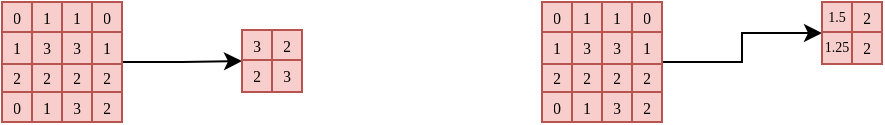 <mxfile version="26.0.6">
  <diagram name="第 1 页" id="izp8Pm4jLJMSe67JTXpb">
    <mxGraphModel dx="589" dy="300" grid="1" gridSize="10" guides="1" tooltips="1" connect="1" arrows="1" fold="1" page="1" pageScale="1" pageWidth="827" pageHeight="1169" math="0" shadow="0">
      <root>
        <mxCell id="0" />
        <mxCell id="1" parent="0" />
        <mxCell id="DKYEslgWa8Cab13rM7Y5-69" value="" style="edgeStyle=orthogonalEdgeStyle;rounded=0;orthogonalLoop=1;jettySize=auto;html=1;fontSize=8;fontFamily=Times New Roman;" edge="1" parent="1" source="DKYEslgWa8Cab13rM7Y5-1" target="DKYEslgWa8Cab13rM7Y5-48">
          <mxGeometry relative="1" as="geometry" />
        </mxCell>
        <mxCell id="DKYEslgWa8Cab13rM7Y5-1" value="" style="shape=table;startSize=0;container=1;collapsible=0;childLayout=tableLayout;fontSize=8;fontFamily=Times New Roman;swimlaneLine=1;fillColor=#f8cecc;strokeColor=#b85450;" vertex="1" parent="1">
          <mxGeometry x="120" y="120" width="60" height="60" as="geometry" />
        </mxCell>
        <mxCell id="DKYEslgWa8Cab13rM7Y5-2" style="shape=tableRow;horizontal=0;startSize=0;swimlaneHead=0;swimlaneBody=0;strokeColor=inherit;top=0;left=0;bottom=0;right=0;collapsible=0;dropTarget=0;fillColor=none;points=[[0,0.5],[1,0.5]];portConstraint=eastwest;fontSize=8;fontFamily=Times New Roman;" vertex="1" parent="DKYEslgWa8Cab13rM7Y5-1">
          <mxGeometry width="60" height="15" as="geometry" />
        </mxCell>
        <mxCell id="DKYEslgWa8Cab13rM7Y5-3" value="0" style="shape=partialRectangle;html=1;whiteSpace=wrap;connectable=0;strokeColor=inherit;overflow=hidden;fillColor=none;top=0;left=0;bottom=0;right=0;pointerEvents=1;fontSize=8;fontFamily=Times New Roman;" vertex="1" parent="DKYEslgWa8Cab13rM7Y5-2">
          <mxGeometry width="15" height="15" as="geometry">
            <mxRectangle width="15" height="15" as="alternateBounds" />
          </mxGeometry>
        </mxCell>
        <mxCell id="DKYEslgWa8Cab13rM7Y5-4" value="1" style="shape=partialRectangle;html=1;whiteSpace=wrap;connectable=0;strokeColor=inherit;overflow=hidden;fillColor=none;top=0;left=0;bottom=0;right=0;pointerEvents=1;fontSize=8;fontFamily=Times New Roman;" vertex="1" parent="DKYEslgWa8Cab13rM7Y5-2">
          <mxGeometry x="15" width="15" height="15" as="geometry">
            <mxRectangle width="15" height="15" as="alternateBounds" />
          </mxGeometry>
        </mxCell>
        <mxCell id="DKYEslgWa8Cab13rM7Y5-5" value="1" style="shape=partialRectangle;html=1;whiteSpace=wrap;connectable=0;strokeColor=inherit;overflow=hidden;fillColor=none;top=0;left=0;bottom=0;right=0;pointerEvents=1;fontSize=8;fontFamily=Times New Roman;" vertex="1" parent="DKYEslgWa8Cab13rM7Y5-2">
          <mxGeometry x="30" width="15" height="15" as="geometry">
            <mxRectangle width="15" height="15" as="alternateBounds" />
          </mxGeometry>
        </mxCell>
        <mxCell id="DKYEslgWa8Cab13rM7Y5-6" value="0" style="shape=partialRectangle;html=1;whiteSpace=wrap;connectable=0;strokeColor=inherit;overflow=hidden;fillColor=none;top=0;left=0;bottom=0;right=0;pointerEvents=1;fontSize=8;fontFamily=Times New Roman;" vertex="1" parent="DKYEslgWa8Cab13rM7Y5-2">
          <mxGeometry x="45" width="15" height="15" as="geometry">
            <mxRectangle width="15" height="15" as="alternateBounds" />
          </mxGeometry>
        </mxCell>
        <mxCell id="DKYEslgWa8Cab13rM7Y5-7" style="shape=tableRow;horizontal=0;startSize=0;swimlaneHead=0;swimlaneBody=0;strokeColor=inherit;top=0;left=0;bottom=0;right=0;collapsible=0;dropTarget=0;fillColor=none;points=[[0,0.5],[1,0.5]];portConstraint=eastwest;fontSize=8;fontFamily=Times New Roman;" vertex="1" parent="DKYEslgWa8Cab13rM7Y5-1">
          <mxGeometry y="15" width="60" height="16" as="geometry" />
        </mxCell>
        <mxCell id="DKYEslgWa8Cab13rM7Y5-8" value="1" style="shape=partialRectangle;html=1;whiteSpace=wrap;connectable=0;strokeColor=inherit;overflow=hidden;fillColor=none;top=0;left=0;bottom=0;right=0;pointerEvents=1;fontSize=8;fontFamily=Times New Roman;" vertex="1" parent="DKYEslgWa8Cab13rM7Y5-7">
          <mxGeometry width="15" height="16" as="geometry">
            <mxRectangle width="15" height="16" as="alternateBounds" />
          </mxGeometry>
        </mxCell>
        <mxCell id="DKYEslgWa8Cab13rM7Y5-9" value="3" style="shape=partialRectangle;html=1;whiteSpace=wrap;connectable=0;strokeColor=inherit;overflow=hidden;fillColor=none;top=0;left=0;bottom=0;right=0;pointerEvents=1;fontSize=8;fontFamily=Times New Roman;" vertex="1" parent="DKYEslgWa8Cab13rM7Y5-7">
          <mxGeometry x="15" width="15" height="16" as="geometry">
            <mxRectangle width="15" height="16" as="alternateBounds" />
          </mxGeometry>
        </mxCell>
        <mxCell id="DKYEslgWa8Cab13rM7Y5-10" value="3" style="shape=partialRectangle;html=1;whiteSpace=wrap;connectable=0;strokeColor=inherit;overflow=hidden;fillColor=none;top=0;left=0;bottom=0;right=0;pointerEvents=1;fontSize=8;fontFamily=Times New Roman;" vertex="1" parent="DKYEslgWa8Cab13rM7Y5-7">
          <mxGeometry x="30" width="15" height="16" as="geometry">
            <mxRectangle width="15" height="16" as="alternateBounds" />
          </mxGeometry>
        </mxCell>
        <mxCell id="DKYEslgWa8Cab13rM7Y5-11" value="1" style="shape=partialRectangle;html=1;whiteSpace=wrap;connectable=0;strokeColor=inherit;overflow=hidden;fillColor=none;top=0;left=0;bottom=0;right=0;pointerEvents=1;fontSize=8;fontFamily=Times New Roman;" vertex="1" parent="DKYEslgWa8Cab13rM7Y5-7">
          <mxGeometry x="45" width="15" height="16" as="geometry">
            <mxRectangle width="15" height="16" as="alternateBounds" />
          </mxGeometry>
        </mxCell>
        <mxCell id="DKYEslgWa8Cab13rM7Y5-12" style="shape=tableRow;horizontal=0;startSize=0;swimlaneHead=0;swimlaneBody=0;strokeColor=inherit;top=0;left=0;bottom=0;right=0;collapsible=0;dropTarget=0;fillColor=none;points=[[0,0.5],[1,0.5]];portConstraint=eastwest;fontSize=8;fontFamily=Times New Roman;" vertex="1" parent="DKYEslgWa8Cab13rM7Y5-1">
          <mxGeometry y="31" width="60" height="14" as="geometry" />
        </mxCell>
        <mxCell id="DKYEslgWa8Cab13rM7Y5-13" value="2" style="shape=partialRectangle;html=1;whiteSpace=wrap;connectable=0;strokeColor=inherit;overflow=hidden;fillColor=none;top=0;left=0;bottom=0;right=0;pointerEvents=1;fontSize=8;fontFamily=Times New Roman;" vertex="1" parent="DKYEslgWa8Cab13rM7Y5-12">
          <mxGeometry width="15" height="14" as="geometry">
            <mxRectangle width="15" height="14" as="alternateBounds" />
          </mxGeometry>
        </mxCell>
        <mxCell id="DKYEslgWa8Cab13rM7Y5-14" value="2" style="shape=partialRectangle;html=1;whiteSpace=wrap;connectable=0;strokeColor=inherit;overflow=hidden;fillColor=none;top=0;left=0;bottom=0;right=0;pointerEvents=1;fontSize=8;fontFamily=Times New Roman;" vertex="1" parent="DKYEslgWa8Cab13rM7Y5-12">
          <mxGeometry x="15" width="15" height="14" as="geometry">
            <mxRectangle width="15" height="14" as="alternateBounds" />
          </mxGeometry>
        </mxCell>
        <mxCell id="DKYEslgWa8Cab13rM7Y5-15" value="2" style="shape=partialRectangle;html=1;whiteSpace=wrap;connectable=0;strokeColor=inherit;overflow=hidden;fillColor=none;top=0;left=0;bottom=0;right=0;pointerEvents=1;fontSize=8;fontFamily=Times New Roman;" vertex="1" parent="DKYEslgWa8Cab13rM7Y5-12">
          <mxGeometry x="30" width="15" height="14" as="geometry">
            <mxRectangle width="15" height="14" as="alternateBounds" />
          </mxGeometry>
        </mxCell>
        <mxCell id="DKYEslgWa8Cab13rM7Y5-16" value="2" style="shape=partialRectangle;html=1;whiteSpace=wrap;connectable=0;strokeColor=inherit;overflow=hidden;fillColor=none;top=0;left=0;bottom=0;right=0;pointerEvents=1;fontSize=8;fontFamily=Times New Roman;" vertex="1" parent="DKYEslgWa8Cab13rM7Y5-12">
          <mxGeometry x="45" width="15" height="14" as="geometry">
            <mxRectangle width="15" height="14" as="alternateBounds" />
          </mxGeometry>
        </mxCell>
        <mxCell id="DKYEslgWa8Cab13rM7Y5-17" style="shape=tableRow;horizontal=0;startSize=0;swimlaneHead=0;swimlaneBody=0;strokeColor=inherit;top=0;left=0;bottom=0;right=0;collapsible=0;dropTarget=0;fillColor=none;points=[[0,0.5],[1,0.5]];portConstraint=eastwest;fontSize=8;fontFamily=Times New Roman;" vertex="1" parent="DKYEslgWa8Cab13rM7Y5-1">
          <mxGeometry y="45" width="60" height="15" as="geometry" />
        </mxCell>
        <mxCell id="DKYEslgWa8Cab13rM7Y5-18" value="0" style="shape=partialRectangle;html=1;whiteSpace=wrap;connectable=0;strokeColor=inherit;overflow=hidden;fillColor=none;top=0;left=0;bottom=0;right=0;pointerEvents=1;fontSize=8;fontFamily=Times New Roman;" vertex="1" parent="DKYEslgWa8Cab13rM7Y5-17">
          <mxGeometry width="15" height="15" as="geometry">
            <mxRectangle width="15" height="15" as="alternateBounds" />
          </mxGeometry>
        </mxCell>
        <mxCell id="DKYEslgWa8Cab13rM7Y5-19" value="1" style="shape=partialRectangle;html=1;whiteSpace=wrap;connectable=0;strokeColor=inherit;overflow=hidden;fillColor=none;top=0;left=0;bottom=0;right=0;pointerEvents=1;fontSize=8;fontFamily=Times New Roman;" vertex="1" parent="DKYEslgWa8Cab13rM7Y5-17">
          <mxGeometry x="15" width="15" height="15" as="geometry">
            <mxRectangle width="15" height="15" as="alternateBounds" />
          </mxGeometry>
        </mxCell>
        <mxCell id="DKYEslgWa8Cab13rM7Y5-20" value="3" style="shape=partialRectangle;html=1;whiteSpace=wrap;connectable=0;strokeColor=inherit;overflow=hidden;fillColor=none;top=0;left=0;bottom=0;right=0;pointerEvents=1;fontSize=8;fontFamily=Times New Roman;" vertex="1" parent="DKYEslgWa8Cab13rM7Y5-17">
          <mxGeometry x="30" width="15" height="15" as="geometry">
            <mxRectangle width="15" height="15" as="alternateBounds" />
          </mxGeometry>
        </mxCell>
        <mxCell id="DKYEslgWa8Cab13rM7Y5-21" value="2" style="shape=partialRectangle;html=1;whiteSpace=wrap;connectable=0;strokeColor=inherit;overflow=hidden;fillColor=none;top=0;left=0;bottom=0;right=0;pointerEvents=1;fontSize=8;fontFamily=Times New Roman;" vertex="1" parent="DKYEslgWa8Cab13rM7Y5-17">
          <mxGeometry x="45" width="15" height="15" as="geometry">
            <mxRectangle width="15" height="15" as="alternateBounds" />
          </mxGeometry>
        </mxCell>
        <mxCell id="DKYEslgWa8Cab13rM7Y5-126" value="" style="edgeStyle=orthogonalEdgeStyle;rounded=0;orthogonalLoop=1;jettySize=auto;html=1;fontSize=8;fontFamily=Times New Roman;" edge="1" parent="1" source="DKYEslgWa8Cab13rM7Y5-22" target="DKYEslgWa8Cab13rM7Y5-105">
          <mxGeometry relative="1" as="geometry" />
        </mxCell>
        <mxCell id="DKYEslgWa8Cab13rM7Y5-22" value="" style="shape=table;startSize=0;container=1;collapsible=0;childLayout=tableLayout;fontSize=8;fontFamily=Times New Roman;swimlaneLine=1;fillColor=#f8cecc;strokeColor=#b85450;" vertex="1" parent="1">
          <mxGeometry x="390" y="120" width="60" height="60" as="geometry" />
        </mxCell>
        <mxCell id="DKYEslgWa8Cab13rM7Y5-23" style="shape=tableRow;horizontal=0;startSize=0;swimlaneHead=0;swimlaneBody=0;strokeColor=inherit;top=0;left=0;bottom=0;right=0;collapsible=0;dropTarget=0;fillColor=none;points=[[0,0.5],[1,0.5]];portConstraint=eastwest;fontSize=8;fontFamily=Times New Roman;" vertex="1" parent="DKYEslgWa8Cab13rM7Y5-22">
          <mxGeometry width="60" height="15" as="geometry" />
        </mxCell>
        <mxCell id="DKYEslgWa8Cab13rM7Y5-24" value="0" style="shape=partialRectangle;html=1;whiteSpace=wrap;connectable=0;strokeColor=inherit;overflow=hidden;fillColor=none;top=0;left=0;bottom=0;right=0;pointerEvents=1;fontSize=8;fontFamily=Times New Roman;" vertex="1" parent="DKYEslgWa8Cab13rM7Y5-23">
          <mxGeometry width="15" height="15" as="geometry">
            <mxRectangle width="15" height="15" as="alternateBounds" />
          </mxGeometry>
        </mxCell>
        <mxCell id="DKYEslgWa8Cab13rM7Y5-25" value="1" style="shape=partialRectangle;html=1;whiteSpace=wrap;connectable=0;strokeColor=inherit;overflow=hidden;fillColor=none;top=0;left=0;bottom=0;right=0;pointerEvents=1;fontSize=8;fontFamily=Times New Roman;" vertex="1" parent="DKYEslgWa8Cab13rM7Y5-23">
          <mxGeometry x="15" width="15" height="15" as="geometry">
            <mxRectangle width="15" height="15" as="alternateBounds" />
          </mxGeometry>
        </mxCell>
        <mxCell id="DKYEslgWa8Cab13rM7Y5-26" value="1" style="shape=partialRectangle;html=1;whiteSpace=wrap;connectable=0;strokeColor=inherit;overflow=hidden;fillColor=none;top=0;left=0;bottom=0;right=0;pointerEvents=1;fontSize=8;fontFamily=Times New Roman;" vertex="1" parent="DKYEslgWa8Cab13rM7Y5-23">
          <mxGeometry x="30" width="15" height="15" as="geometry">
            <mxRectangle width="15" height="15" as="alternateBounds" />
          </mxGeometry>
        </mxCell>
        <mxCell id="DKYEslgWa8Cab13rM7Y5-27" value="0" style="shape=partialRectangle;html=1;whiteSpace=wrap;connectable=0;strokeColor=inherit;overflow=hidden;fillColor=none;top=0;left=0;bottom=0;right=0;pointerEvents=1;fontSize=8;fontFamily=Times New Roman;" vertex="1" parent="DKYEslgWa8Cab13rM7Y5-23">
          <mxGeometry x="45" width="15" height="15" as="geometry">
            <mxRectangle width="15" height="15" as="alternateBounds" />
          </mxGeometry>
        </mxCell>
        <mxCell id="DKYEslgWa8Cab13rM7Y5-28" style="shape=tableRow;horizontal=0;startSize=0;swimlaneHead=0;swimlaneBody=0;strokeColor=inherit;top=0;left=0;bottom=0;right=0;collapsible=0;dropTarget=0;fillColor=none;points=[[0,0.5],[1,0.5]];portConstraint=eastwest;fontSize=8;fontFamily=Times New Roman;" vertex="1" parent="DKYEslgWa8Cab13rM7Y5-22">
          <mxGeometry y="15" width="60" height="16" as="geometry" />
        </mxCell>
        <mxCell id="DKYEslgWa8Cab13rM7Y5-29" value="1" style="shape=partialRectangle;html=1;whiteSpace=wrap;connectable=0;strokeColor=inherit;overflow=hidden;fillColor=none;top=0;left=0;bottom=0;right=0;pointerEvents=1;fontSize=8;fontFamily=Times New Roman;" vertex="1" parent="DKYEslgWa8Cab13rM7Y5-28">
          <mxGeometry width="15" height="16" as="geometry">
            <mxRectangle width="15" height="16" as="alternateBounds" />
          </mxGeometry>
        </mxCell>
        <mxCell id="DKYEslgWa8Cab13rM7Y5-30" value="3" style="shape=partialRectangle;html=1;whiteSpace=wrap;connectable=0;strokeColor=inherit;overflow=hidden;fillColor=none;top=0;left=0;bottom=0;right=0;pointerEvents=1;fontSize=8;fontFamily=Times New Roman;" vertex="1" parent="DKYEslgWa8Cab13rM7Y5-28">
          <mxGeometry x="15" width="15" height="16" as="geometry">
            <mxRectangle width="15" height="16" as="alternateBounds" />
          </mxGeometry>
        </mxCell>
        <mxCell id="DKYEslgWa8Cab13rM7Y5-31" value="3" style="shape=partialRectangle;html=1;whiteSpace=wrap;connectable=0;strokeColor=inherit;overflow=hidden;fillColor=none;top=0;left=0;bottom=0;right=0;pointerEvents=1;fontSize=8;fontFamily=Times New Roman;" vertex="1" parent="DKYEslgWa8Cab13rM7Y5-28">
          <mxGeometry x="30" width="15" height="16" as="geometry">
            <mxRectangle width="15" height="16" as="alternateBounds" />
          </mxGeometry>
        </mxCell>
        <mxCell id="DKYEslgWa8Cab13rM7Y5-32" value="1" style="shape=partialRectangle;html=1;whiteSpace=wrap;connectable=0;strokeColor=inherit;overflow=hidden;fillColor=none;top=0;left=0;bottom=0;right=0;pointerEvents=1;fontSize=8;fontFamily=Times New Roman;" vertex="1" parent="DKYEslgWa8Cab13rM7Y5-28">
          <mxGeometry x="45" width="15" height="16" as="geometry">
            <mxRectangle width="15" height="16" as="alternateBounds" />
          </mxGeometry>
        </mxCell>
        <mxCell id="DKYEslgWa8Cab13rM7Y5-33" style="shape=tableRow;horizontal=0;startSize=0;swimlaneHead=0;swimlaneBody=0;strokeColor=inherit;top=0;left=0;bottom=0;right=0;collapsible=0;dropTarget=0;fillColor=none;points=[[0,0.5],[1,0.5]];portConstraint=eastwest;fontSize=8;fontFamily=Times New Roman;" vertex="1" parent="DKYEslgWa8Cab13rM7Y5-22">
          <mxGeometry y="31" width="60" height="14" as="geometry" />
        </mxCell>
        <mxCell id="DKYEslgWa8Cab13rM7Y5-34" value="2" style="shape=partialRectangle;html=1;whiteSpace=wrap;connectable=0;strokeColor=inherit;overflow=hidden;fillColor=none;top=0;left=0;bottom=0;right=0;pointerEvents=1;fontSize=8;fontFamily=Times New Roman;" vertex="1" parent="DKYEslgWa8Cab13rM7Y5-33">
          <mxGeometry width="15" height="14" as="geometry">
            <mxRectangle width="15" height="14" as="alternateBounds" />
          </mxGeometry>
        </mxCell>
        <mxCell id="DKYEslgWa8Cab13rM7Y5-35" value="2" style="shape=partialRectangle;html=1;whiteSpace=wrap;connectable=0;strokeColor=inherit;overflow=hidden;fillColor=none;top=0;left=0;bottom=0;right=0;pointerEvents=1;fontSize=8;fontFamily=Times New Roman;" vertex="1" parent="DKYEslgWa8Cab13rM7Y5-33">
          <mxGeometry x="15" width="15" height="14" as="geometry">
            <mxRectangle width="15" height="14" as="alternateBounds" />
          </mxGeometry>
        </mxCell>
        <mxCell id="DKYEslgWa8Cab13rM7Y5-36" value="2" style="shape=partialRectangle;html=1;whiteSpace=wrap;connectable=0;strokeColor=inherit;overflow=hidden;fillColor=none;top=0;left=0;bottom=0;right=0;pointerEvents=1;fontSize=8;fontFamily=Times New Roman;" vertex="1" parent="DKYEslgWa8Cab13rM7Y5-33">
          <mxGeometry x="30" width="15" height="14" as="geometry">
            <mxRectangle width="15" height="14" as="alternateBounds" />
          </mxGeometry>
        </mxCell>
        <mxCell id="DKYEslgWa8Cab13rM7Y5-37" value="2" style="shape=partialRectangle;html=1;whiteSpace=wrap;connectable=0;strokeColor=inherit;overflow=hidden;fillColor=none;top=0;left=0;bottom=0;right=0;pointerEvents=1;fontSize=8;fontFamily=Times New Roman;" vertex="1" parent="DKYEslgWa8Cab13rM7Y5-33">
          <mxGeometry x="45" width="15" height="14" as="geometry">
            <mxRectangle width="15" height="14" as="alternateBounds" />
          </mxGeometry>
        </mxCell>
        <mxCell id="DKYEslgWa8Cab13rM7Y5-38" style="shape=tableRow;horizontal=0;startSize=0;swimlaneHead=0;swimlaneBody=0;strokeColor=inherit;top=0;left=0;bottom=0;right=0;collapsible=0;dropTarget=0;fillColor=none;points=[[0,0.5],[1,0.5]];portConstraint=eastwest;fontSize=8;fontFamily=Times New Roman;" vertex="1" parent="DKYEslgWa8Cab13rM7Y5-22">
          <mxGeometry y="45" width="60" height="15" as="geometry" />
        </mxCell>
        <mxCell id="DKYEslgWa8Cab13rM7Y5-39" value="0" style="shape=partialRectangle;html=1;whiteSpace=wrap;connectable=0;strokeColor=inherit;overflow=hidden;fillColor=none;top=0;left=0;bottom=0;right=0;pointerEvents=1;fontSize=8;fontFamily=Times New Roman;" vertex="1" parent="DKYEslgWa8Cab13rM7Y5-38">
          <mxGeometry width="15" height="15" as="geometry">
            <mxRectangle width="15" height="15" as="alternateBounds" />
          </mxGeometry>
        </mxCell>
        <mxCell id="DKYEslgWa8Cab13rM7Y5-40" value="1" style="shape=partialRectangle;html=1;whiteSpace=wrap;connectable=0;strokeColor=inherit;overflow=hidden;fillColor=none;top=0;left=0;bottom=0;right=0;pointerEvents=1;fontSize=8;fontFamily=Times New Roman;" vertex="1" parent="DKYEslgWa8Cab13rM7Y5-38">
          <mxGeometry x="15" width="15" height="15" as="geometry">
            <mxRectangle width="15" height="15" as="alternateBounds" />
          </mxGeometry>
        </mxCell>
        <mxCell id="DKYEslgWa8Cab13rM7Y5-41" value="3" style="shape=partialRectangle;html=1;whiteSpace=wrap;connectable=0;strokeColor=inherit;overflow=hidden;fillColor=none;top=0;left=0;bottom=0;right=0;pointerEvents=1;fontSize=8;fontFamily=Times New Roman;" vertex="1" parent="DKYEslgWa8Cab13rM7Y5-38">
          <mxGeometry x="30" width="15" height="15" as="geometry">
            <mxRectangle width="15" height="15" as="alternateBounds" />
          </mxGeometry>
        </mxCell>
        <mxCell id="DKYEslgWa8Cab13rM7Y5-42" value="2" style="shape=partialRectangle;html=1;whiteSpace=wrap;connectable=0;strokeColor=inherit;overflow=hidden;fillColor=none;top=0;left=0;bottom=0;right=0;pointerEvents=1;fontSize=8;fontFamily=Times New Roman;" vertex="1" parent="DKYEslgWa8Cab13rM7Y5-38">
          <mxGeometry x="45" width="15" height="15" as="geometry">
            <mxRectangle width="15" height="15" as="alternateBounds" />
          </mxGeometry>
        </mxCell>
        <mxCell id="DKYEslgWa8Cab13rM7Y5-48" value="" style="shape=table;startSize=0;container=1;collapsible=0;childLayout=tableLayout;fontSize=8;fontFamily=Times New Roman;swimlaneLine=1;fillColor=#f8cecc;strokeColor=#b85450;" vertex="1" parent="1">
          <mxGeometry x="240" y="134" width="30" height="31" as="geometry" />
        </mxCell>
        <mxCell id="DKYEslgWa8Cab13rM7Y5-49" style="shape=tableRow;horizontal=0;startSize=0;swimlaneHead=0;swimlaneBody=0;strokeColor=inherit;top=0;left=0;bottom=0;right=0;collapsible=0;dropTarget=0;fillColor=none;points=[[0,0.5],[1,0.5]];portConstraint=eastwest;fontSize=8;fontFamily=Times New Roman;" vertex="1" parent="DKYEslgWa8Cab13rM7Y5-48">
          <mxGeometry width="30" height="15" as="geometry" />
        </mxCell>
        <mxCell id="DKYEslgWa8Cab13rM7Y5-50" value="3" style="shape=partialRectangle;html=1;whiteSpace=wrap;connectable=0;strokeColor=inherit;overflow=hidden;fillColor=none;top=0;left=0;bottom=0;right=0;pointerEvents=1;fontSize=8;fontFamily=Times New Roman;" vertex="1" parent="DKYEslgWa8Cab13rM7Y5-49">
          <mxGeometry width="15" height="15" as="geometry">
            <mxRectangle width="15" height="15" as="alternateBounds" />
          </mxGeometry>
        </mxCell>
        <mxCell id="DKYEslgWa8Cab13rM7Y5-51" value="2" style="shape=partialRectangle;html=1;whiteSpace=wrap;connectable=0;strokeColor=inherit;overflow=hidden;fillColor=none;top=0;left=0;bottom=0;right=0;pointerEvents=1;fontSize=8;fontFamily=Times New Roman;" vertex="1" parent="DKYEslgWa8Cab13rM7Y5-49">
          <mxGeometry x="15" width="15" height="15" as="geometry">
            <mxRectangle width="15" height="15" as="alternateBounds" />
          </mxGeometry>
        </mxCell>
        <mxCell id="DKYEslgWa8Cab13rM7Y5-54" style="shape=tableRow;horizontal=0;startSize=0;swimlaneHead=0;swimlaneBody=0;strokeColor=inherit;top=0;left=0;bottom=0;right=0;collapsible=0;dropTarget=0;fillColor=none;points=[[0,0.5],[1,0.5]];portConstraint=eastwest;fontSize=8;fontFamily=Times New Roman;" vertex="1" parent="DKYEslgWa8Cab13rM7Y5-48">
          <mxGeometry y="15" width="30" height="16" as="geometry" />
        </mxCell>
        <mxCell id="DKYEslgWa8Cab13rM7Y5-55" value="2" style="shape=partialRectangle;html=1;whiteSpace=wrap;connectable=0;strokeColor=inherit;overflow=hidden;fillColor=none;top=0;left=0;bottom=0;right=0;pointerEvents=1;fontSize=8;fontFamily=Times New Roman;" vertex="1" parent="DKYEslgWa8Cab13rM7Y5-54">
          <mxGeometry width="15" height="16" as="geometry">
            <mxRectangle width="15" height="16" as="alternateBounds" />
          </mxGeometry>
        </mxCell>
        <mxCell id="DKYEslgWa8Cab13rM7Y5-56" value="3" style="shape=partialRectangle;html=1;whiteSpace=wrap;connectable=0;strokeColor=inherit;overflow=hidden;fillColor=none;top=0;left=0;bottom=0;right=0;pointerEvents=1;fontSize=8;fontFamily=Times New Roman;" vertex="1" parent="DKYEslgWa8Cab13rM7Y5-54">
          <mxGeometry x="15" width="15" height="16" as="geometry">
            <mxRectangle width="15" height="16" as="alternateBounds" />
          </mxGeometry>
        </mxCell>
        <mxCell id="DKYEslgWa8Cab13rM7Y5-105" value="" style="shape=table;startSize=0;container=1;collapsible=0;childLayout=tableLayout;fontSize=8;fontFamily=Times New Roman;swimlaneLine=1;fillColor=#f8cecc;strokeColor=#b85450;" vertex="1" parent="1">
          <mxGeometry x="530" y="120" width="30" height="31" as="geometry" />
        </mxCell>
        <mxCell id="DKYEslgWa8Cab13rM7Y5-106" style="shape=tableRow;horizontal=0;startSize=0;swimlaneHead=0;swimlaneBody=0;strokeColor=inherit;top=0;left=0;bottom=0;right=0;collapsible=0;dropTarget=0;fillColor=none;points=[[0,0.5],[1,0.5]];portConstraint=eastwest;fontSize=8;fontFamily=Times New Roman;" vertex="1" parent="DKYEslgWa8Cab13rM7Y5-105">
          <mxGeometry width="30" height="15" as="geometry" />
        </mxCell>
        <mxCell id="DKYEslgWa8Cab13rM7Y5-107" value="1.5" style="shape=partialRectangle;html=1;whiteSpace=wrap;connectable=0;strokeColor=inherit;overflow=hidden;fillColor=none;top=0;left=0;bottom=0;right=0;pointerEvents=1;fontSize=7;fontFamily=Times New Roman;" vertex="1" parent="DKYEslgWa8Cab13rM7Y5-106">
          <mxGeometry width="15" height="15" as="geometry">
            <mxRectangle width="15" height="15" as="alternateBounds" />
          </mxGeometry>
        </mxCell>
        <mxCell id="DKYEslgWa8Cab13rM7Y5-108" value="2" style="shape=partialRectangle;html=1;whiteSpace=wrap;connectable=0;strokeColor=inherit;overflow=hidden;fillColor=none;top=0;left=0;bottom=0;right=0;pointerEvents=1;fontSize=8;fontFamily=Times New Roman;" vertex="1" parent="DKYEslgWa8Cab13rM7Y5-106">
          <mxGeometry x="15" width="15" height="15" as="geometry">
            <mxRectangle width="15" height="15" as="alternateBounds" />
          </mxGeometry>
        </mxCell>
        <mxCell id="DKYEslgWa8Cab13rM7Y5-111" style="shape=tableRow;horizontal=0;startSize=0;swimlaneHead=0;swimlaneBody=0;strokeColor=inherit;top=0;left=0;bottom=0;right=0;collapsible=0;dropTarget=0;fillColor=none;points=[[0,0.5],[1,0.5]];portConstraint=eastwest;fontSize=8;fontFamily=Times New Roman;" vertex="1" parent="DKYEslgWa8Cab13rM7Y5-105">
          <mxGeometry y="15" width="30" height="16" as="geometry" />
        </mxCell>
        <mxCell id="DKYEslgWa8Cab13rM7Y5-112" value="1.25" style="shape=partialRectangle;html=1;whiteSpace=wrap;connectable=0;strokeColor=inherit;overflow=hidden;fillColor=none;top=0;left=0;bottom=0;right=0;pointerEvents=1;fontSize=7;fontFamily=Times New Roman;" vertex="1" parent="DKYEslgWa8Cab13rM7Y5-111">
          <mxGeometry width="15" height="16" as="geometry">
            <mxRectangle width="15" height="16" as="alternateBounds" />
          </mxGeometry>
        </mxCell>
        <mxCell id="DKYEslgWa8Cab13rM7Y5-113" value="2" style="shape=partialRectangle;html=1;whiteSpace=wrap;connectable=0;strokeColor=inherit;overflow=hidden;fillColor=none;top=0;left=0;bottom=0;right=0;pointerEvents=1;fontSize=8;fontFamily=Times New Roman;" vertex="1" parent="DKYEslgWa8Cab13rM7Y5-111">
          <mxGeometry x="15" width="15" height="16" as="geometry">
            <mxRectangle width="15" height="16" as="alternateBounds" />
          </mxGeometry>
        </mxCell>
      </root>
    </mxGraphModel>
  </diagram>
</mxfile>
